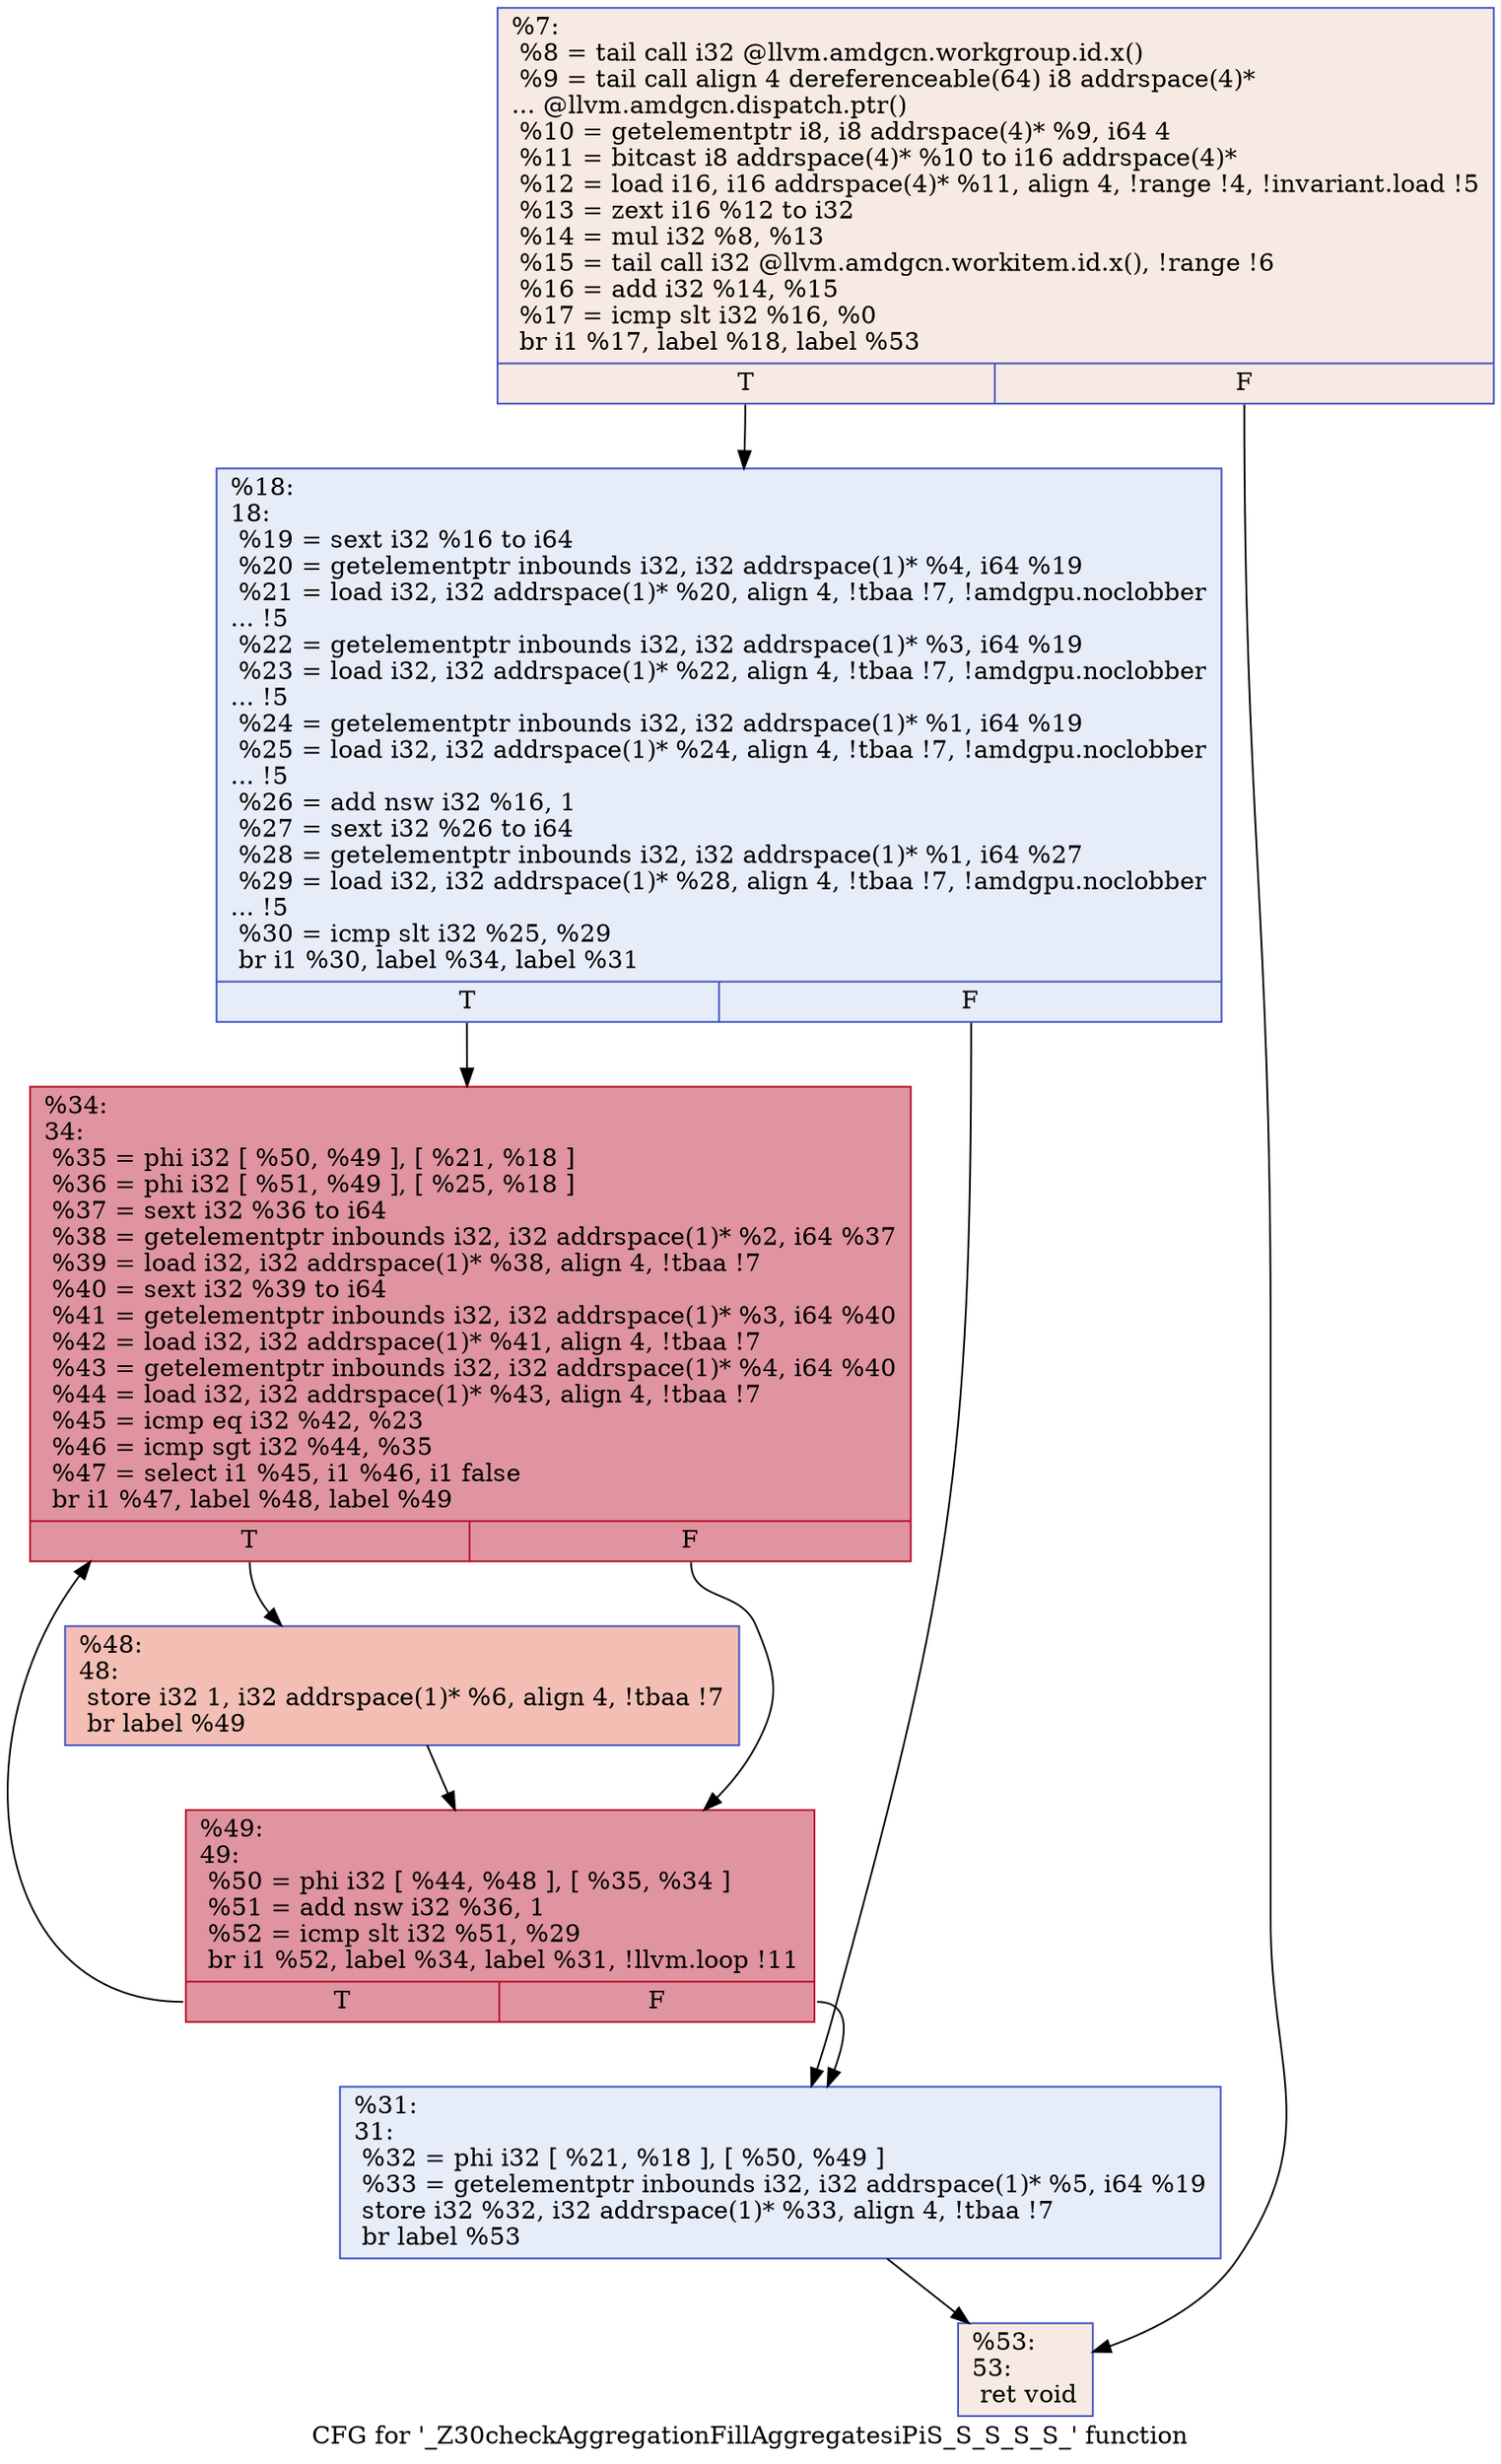 digraph "CFG for '_Z30checkAggregationFillAggregatesiPiS_S_S_S_S_' function" {
	label="CFG for '_Z30checkAggregationFillAggregatesiPiS_S_S_S_S_' function";

	Node0x5fbf8a0 [shape=record,color="#3d50c3ff", style=filled, fillcolor="#eed0c070",label="{%7:\l  %8 = tail call i32 @llvm.amdgcn.workgroup.id.x()\l  %9 = tail call align 4 dereferenceable(64) i8 addrspace(4)*\l... @llvm.amdgcn.dispatch.ptr()\l  %10 = getelementptr i8, i8 addrspace(4)* %9, i64 4\l  %11 = bitcast i8 addrspace(4)* %10 to i16 addrspace(4)*\l  %12 = load i16, i16 addrspace(4)* %11, align 4, !range !4, !invariant.load !5\l  %13 = zext i16 %12 to i32\l  %14 = mul i32 %8, %13\l  %15 = tail call i32 @llvm.amdgcn.workitem.id.x(), !range !6\l  %16 = add i32 %14, %15\l  %17 = icmp slt i32 %16, %0\l  br i1 %17, label %18, label %53\l|{<s0>T|<s1>F}}"];
	Node0x5fbf8a0:s0 -> Node0x5fc1810;
	Node0x5fbf8a0:s1 -> Node0x5fc18a0;
	Node0x5fc1810 [shape=record,color="#3d50c3ff", style=filled, fillcolor="#c7d7f070",label="{%18:\l18:                                               \l  %19 = sext i32 %16 to i64\l  %20 = getelementptr inbounds i32, i32 addrspace(1)* %4, i64 %19\l  %21 = load i32, i32 addrspace(1)* %20, align 4, !tbaa !7, !amdgpu.noclobber\l... !5\l  %22 = getelementptr inbounds i32, i32 addrspace(1)* %3, i64 %19\l  %23 = load i32, i32 addrspace(1)* %22, align 4, !tbaa !7, !amdgpu.noclobber\l... !5\l  %24 = getelementptr inbounds i32, i32 addrspace(1)* %1, i64 %19\l  %25 = load i32, i32 addrspace(1)* %24, align 4, !tbaa !7, !amdgpu.noclobber\l... !5\l  %26 = add nsw i32 %16, 1\l  %27 = sext i32 %26 to i64\l  %28 = getelementptr inbounds i32, i32 addrspace(1)* %1, i64 %27\l  %29 = load i32, i32 addrspace(1)* %28, align 4, !tbaa !7, !amdgpu.noclobber\l... !5\l  %30 = icmp slt i32 %25, %29\l  br i1 %30, label %34, label %31\l|{<s0>T|<s1>F}}"];
	Node0x5fc1810:s0 -> Node0x5fc2eb0;
	Node0x5fc1810:s1 -> Node0x5fc2f40;
	Node0x5fc2f40 [shape=record,color="#3d50c3ff", style=filled, fillcolor="#c7d7f070",label="{%31:\l31:                                               \l  %32 = phi i32 [ %21, %18 ], [ %50, %49 ]\l  %33 = getelementptr inbounds i32, i32 addrspace(1)* %5, i64 %19\l  store i32 %32, i32 addrspace(1)* %33, align 4, !tbaa !7\l  br label %53\l}"];
	Node0x5fc2f40 -> Node0x5fc18a0;
	Node0x5fc2eb0 [shape=record,color="#b70d28ff", style=filled, fillcolor="#b70d2870",label="{%34:\l34:                                               \l  %35 = phi i32 [ %50, %49 ], [ %21, %18 ]\l  %36 = phi i32 [ %51, %49 ], [ %25, %18 ]\l  %37 = sext i32 %36 to i64\l  %38 = getelementptr inbounds i32, i32 addrspace(1)* %2, i64 %37\l  %39 = load i32, i32 addrspace(1)* %38, align 4, !tbaa !7\l  %40 = sext i32 %39 to i64\l  %41 = getelementptr inbounds i32, i32 addrspace(1)* %3, i64 %40\l  %42 = load i32, i32 addrspace(1)* %41, align 4, !tbaa !7\l  %43 = getelementptr inbounds i32, i32 addrspace(1)* %4, i64 %40\l  %44 = load i32, i32 addrspace(1)* %43, align 4, !tbaa !7\l  %45 = icmp eq i32 %42, %23\l  %46 = icmp sgt i32 %44, %35\l  %47 = select i1 %45, i1 %46, i1 false\l  br i1 %47, label %48, label %49\l|{<s0>T|<s1>F}}"];
	Node0x5fc2eb0:s0 -> Node0x5fc3c40;
	Node0x5fc2eb0:s1 -> Node0x5fc3080;
	Node0x5fc3c40 [shape=record,color="#3d50c3ff", style=filled, fillcolor="#e36c5570",label="{%48:\l48:                                               \l  store i32 1, i32 addrspace(1)* %6, align 4, !tbaa !7\l  br label %49\l}"];
	Node0x5fc3c40 -> Node0x5fc3080;
	Node0x5fc3080 [shape=record,color="#b70d28ff", style=filled, fillcolor="#b70d2870",label="{%49:\l49:                                               \l  %50 = phi i32 [ %44, %48 ], [ %35, %34 ]\l  %51 = add nsw i32 %36, 1\l  %52 = icmp slt i32 %51, %29\l  br i1 %52, label %34, label %31, !llvm.loop !11\l|{<s0>T|<s1>F}}"];
	Node0x5fc3080:s0 -> Node0x5fc2eb0;
	Node0x5fc3080:s1 -> Node0x5fc2f40;
	Node0x5fc18a0 [shape=record,color="#3d50c3ff", style=filled, fillcolor="#eed0c070",label="{%53:\l53:                                               \l  ret void\l}"];
}
